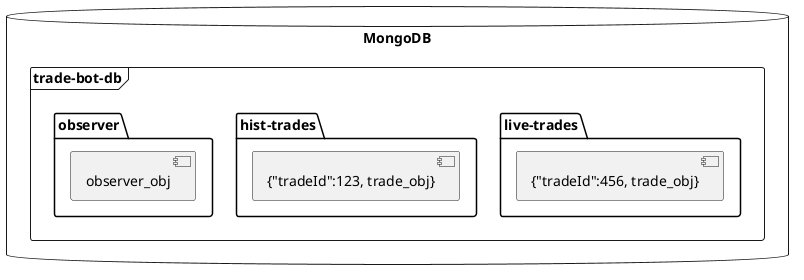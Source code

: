 @startuml


database "MongoDB" {
    frame "trade-bot-db" {
        folder "live-trades" {
            [{"tradeId":456, trade_obj}]
        }
        folder "hist-trades" {
            [{"tradeId":123, trade_obj}]
        }
        folder "observer" {
            [observer_obj]
        }
    }
}

@enduml